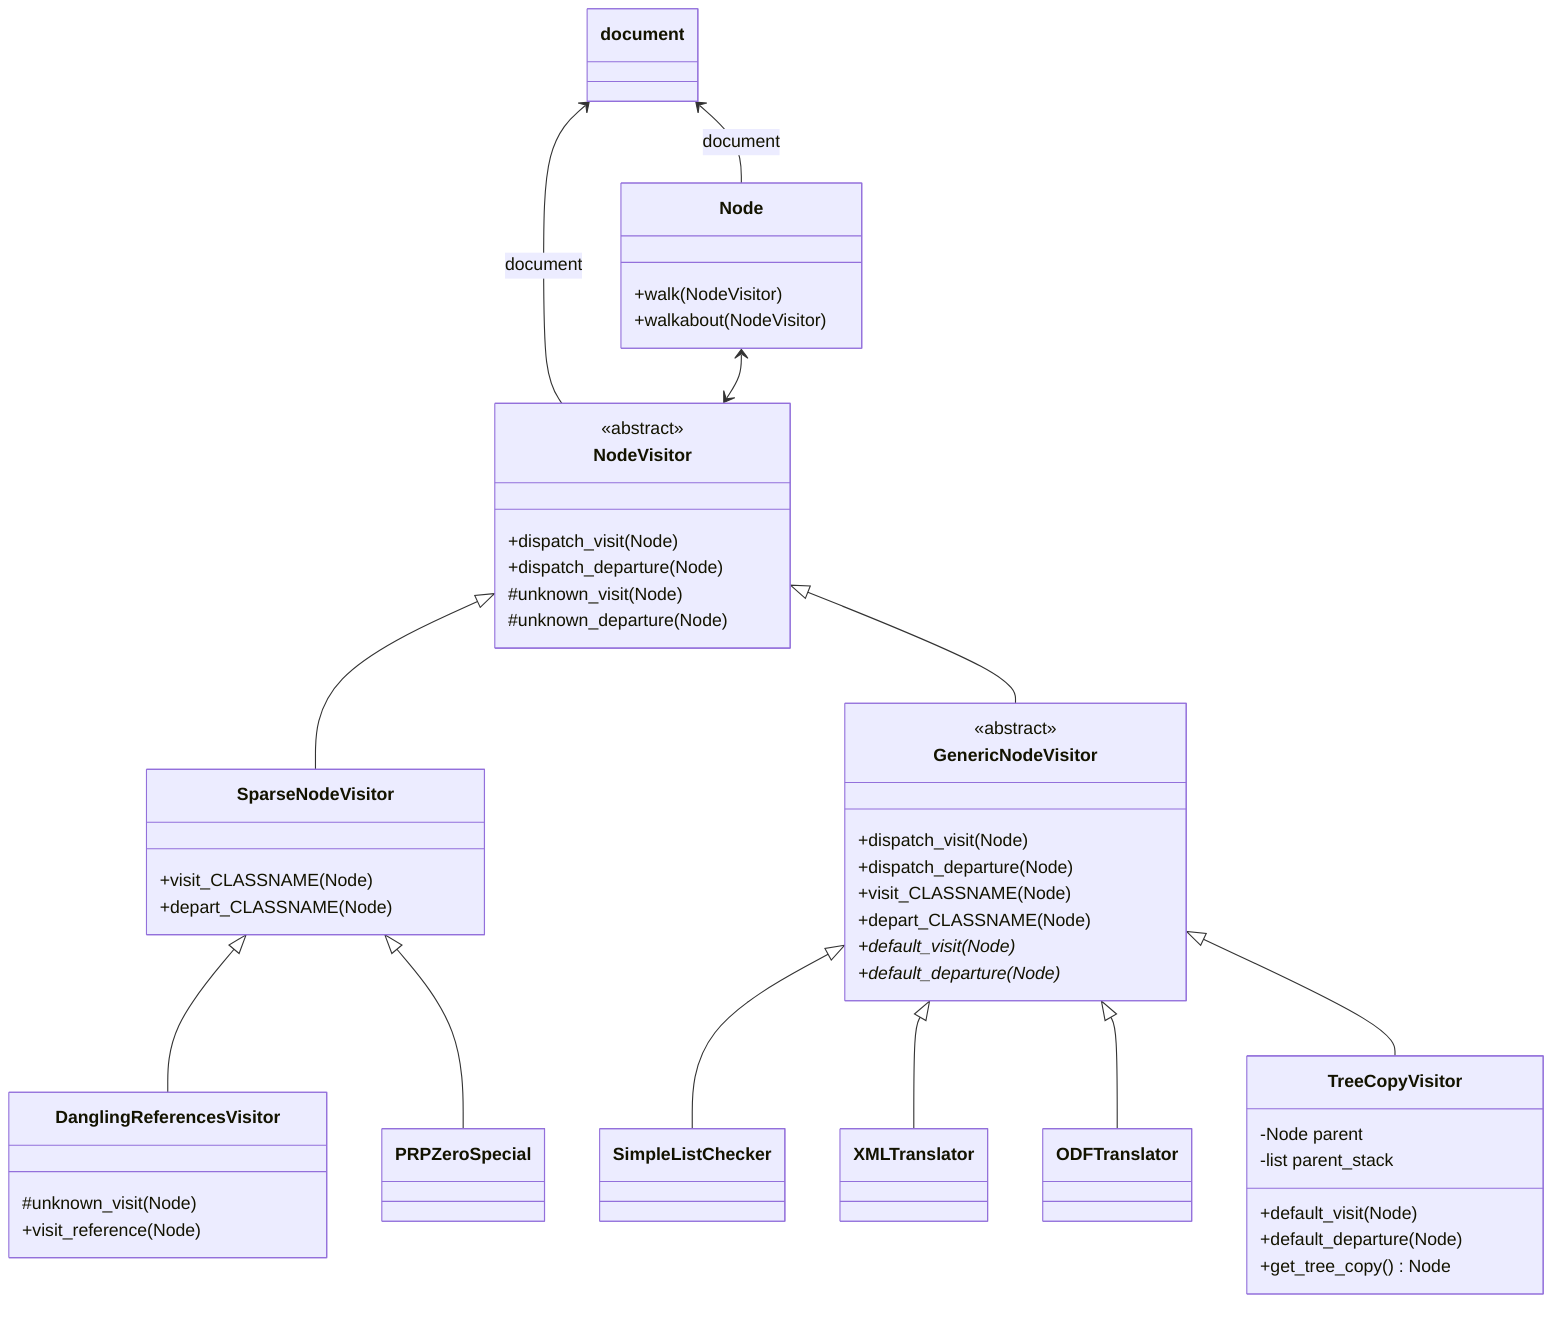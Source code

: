 classDiagram
    direction TB

    document <-- Node: document
    document <-- NodeVisitor: document

    class Node{
        +walk(NodeVisitor)
        +walkabout(NodeVisitor)
    }

    class NodeVisitor{
        <<abstract>>
        +dispatch_visit(Node)
        +dispatch_departure(Node)
        #unknown_visit(Node)
        #unknown_departure(Node)
    }

    class SparseNodeVisitor{
        +visit_CLASSNAME(Node)
        +depart_CLASSNAME(Node)
    }

    class GenericNodeVisitor{
        <<abstract>>
        +dispatch_visit(Node)
        +dispatch_departure(Node)
        +visit_CLASSNAME(Node)
        +depart_CLASSNAME(Node)
        +default_visit(Node)*
        +default_departure(Node)*
    }

    Node <--> NodeVisitor
        NodeVisitor <|-- SparseNodeVisitor
            %%SparseNodeVisitor <|-- ODFTranslator
            SparseNodeVisitor <|-- DanglingReferencesVisitor
            SparseNodeVisitor <|-- PRPZeroSpecial
        NodeVisitor <|-- GenericNodeVisitor
            GenericNodeVisitor <|-- SimpleListChecker
            GenericNodeVisitor <|-- XMLTranslator
            GenericNodeVisitor <|-- ODFTranslator
            GenericNodeVisitor <|-- TreeCopyVisitor

    class DanglingReferencesVisitor{
        #unknown_visit(Node)
        +visit_reference(Node)
    }

    class TreeCopyVisitor{
        -Node parent
        -list parent_stack
        +default_visit(Node)
        +default_departure(Node)
        +get_tree_copy() Node
    }